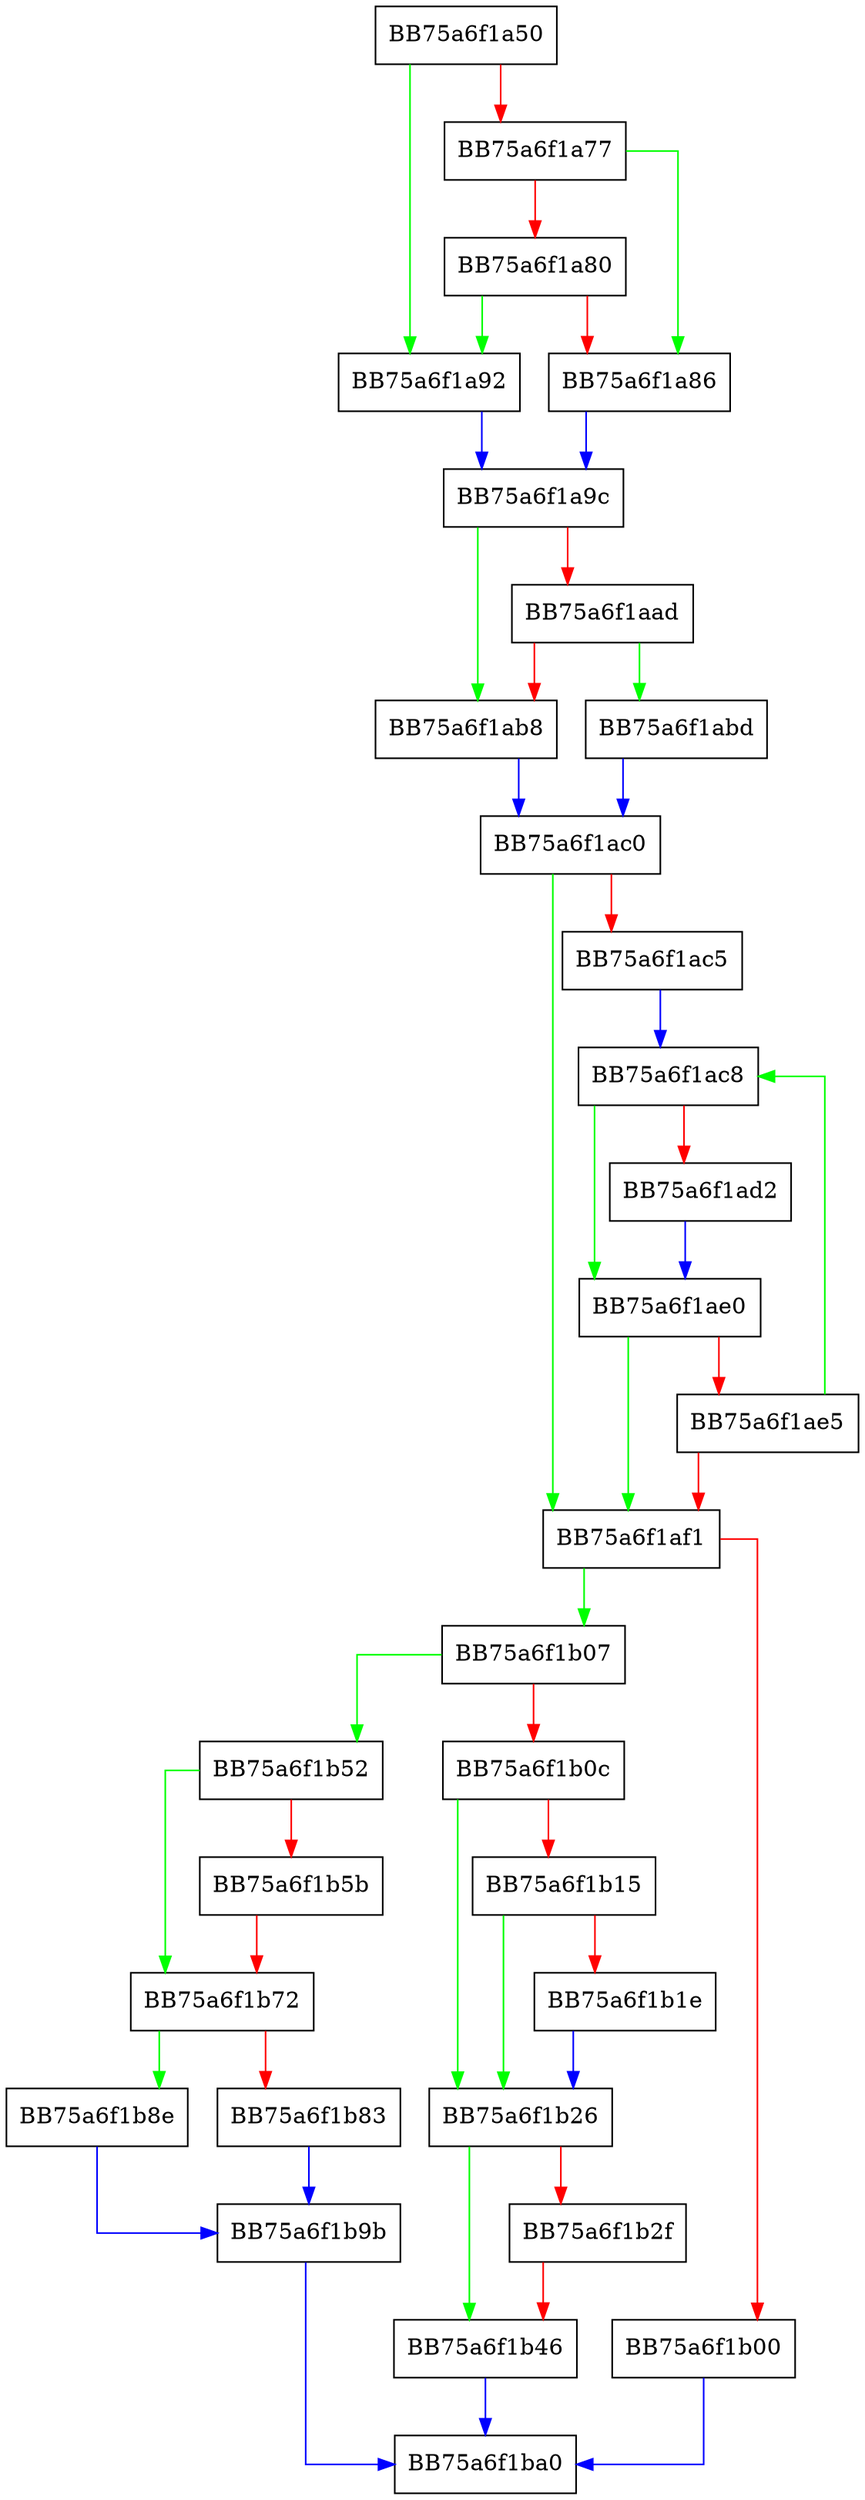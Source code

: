 digraph match_char_repeat {
  node [shape="box"];
  graph [splines=ortho];
  BB75a6f1a50 -> BB75a6f1a92 [color="green"];
  BB75a6f1a50 -> BB75a6f1a77 [color="red"];
  BB75a6f1a77 -> BB75a6f1a86 [color="green"];
  BB75a6f1a77 -> BB75a6f1a80 [color="red"];
  BB75a6f1a80 -> BB75a6f1a92 [color="green"];
  BB75a6f1a80 -> BB75a6f1a86 [color="red"];
  BB75a6f1a86 -> BB75a6f1a9c [color="blue"];
  BB75a6f1a92 -> BB75a6f1a9c [color="blue"];
  BB75a6f1a9c -> BB75a6f1ab8 [color="green"];
  BB75a6f1a9c -> BB75a6f1aad [color="red"];
  BB75a6f1aad -> BB75a6f1abd [color="green"];
  BB75a6f1aad -> BB75a6f1ab8 [color="red"];
  BB75a6f1ab8 -> BB75a6f1ac0 [color="blue"];
  BB75a6f1abd -> BB75a6f1ac0 [color="blue"];
  BB75a6f1ac0 -> BB75a6f1af1 [color="green"];
  BB75a6f1ac0 -> BB75a6f1ac5 [color="red"];
  BB75a6f1ac5 -> BB75a6f1ac8 [color="blue"];
  BB75a6f1ac8 -> BB75a6f1ae0 [color="green"];
  BB75a6f1ac8 -> BB75a6f1ad2 [color="red"];
  BB75a6f1ad2 -> BB75a6f1ae0 [color="blue"];
  BB75a6f1ae0 -> BB75a6f1af1 [color="green"];
  BB75a6f1ae0 -> BB75a6f1ae5 [color="red"];
  BB75a6f1ae5 -> BB75a6f1ac8 [color="green"];
  BB75a6f1ae5 -> BB75a6f1af1 [color="red"];
  BB75a6f1af1 -> BB75a6f1b07 [color="green"];
  BB75a6f1af1 -> BB75a6f1b00 [color="red"];
  BB75a6f1b00 -> BB75a6f1ba0 [color="blue"];
  BB75a6f1b07 -> BB75a6f1b52 [color="green"];
  BB75a6f1b07 -> BB75a6f1b0c [color="red"];
  BB75a6f1b0c -> BB75a6f1b26 [color="green"];
  BB75a6f1b0c -> BB75a6f1b15 [color="red"];
  BB75a6f1b15 -> BB75a6f1b26 [color="green"];
  BB75a6f1b15 -> BB75a6f1b1e [color="red"];
  BB75a6f1b1e -> BB75a6f1b26 [color="blue"];
  BB75a6f1b26 -> BB75a6f1b46 [color="green"];
  BB75a6f1b26 -> BB75a6f1b2f [color="red"];
  BB75a6f1b2f -> BB75a6f1b46 [color="red"];
  BB75a6f1b46 -> BB75a6f1ba0 [color="blue"];
  BB75a6f1b52 -> BB75a6f1b72 [color="green"];
  BB75a6f1b52 -> BB75a6f1b5b [color="red"];
  BB75a6f1b5b -> BB75a6f1b72 [color="red"];
  BB75a6f1b72 -> BB75a6f1b8e [color="green"];
  BB75a6f1b72 -> BB75a6f1b83 [color="red"];
  BB75a6f1b83 -> BB75a6f1b9b [color="blue"];
  BB75a6f1b8e -> BB75a6f1b9b [color="blue"];
  BB75a6f1b9b -> BB75a6f1ba0 [color="blue"];
}